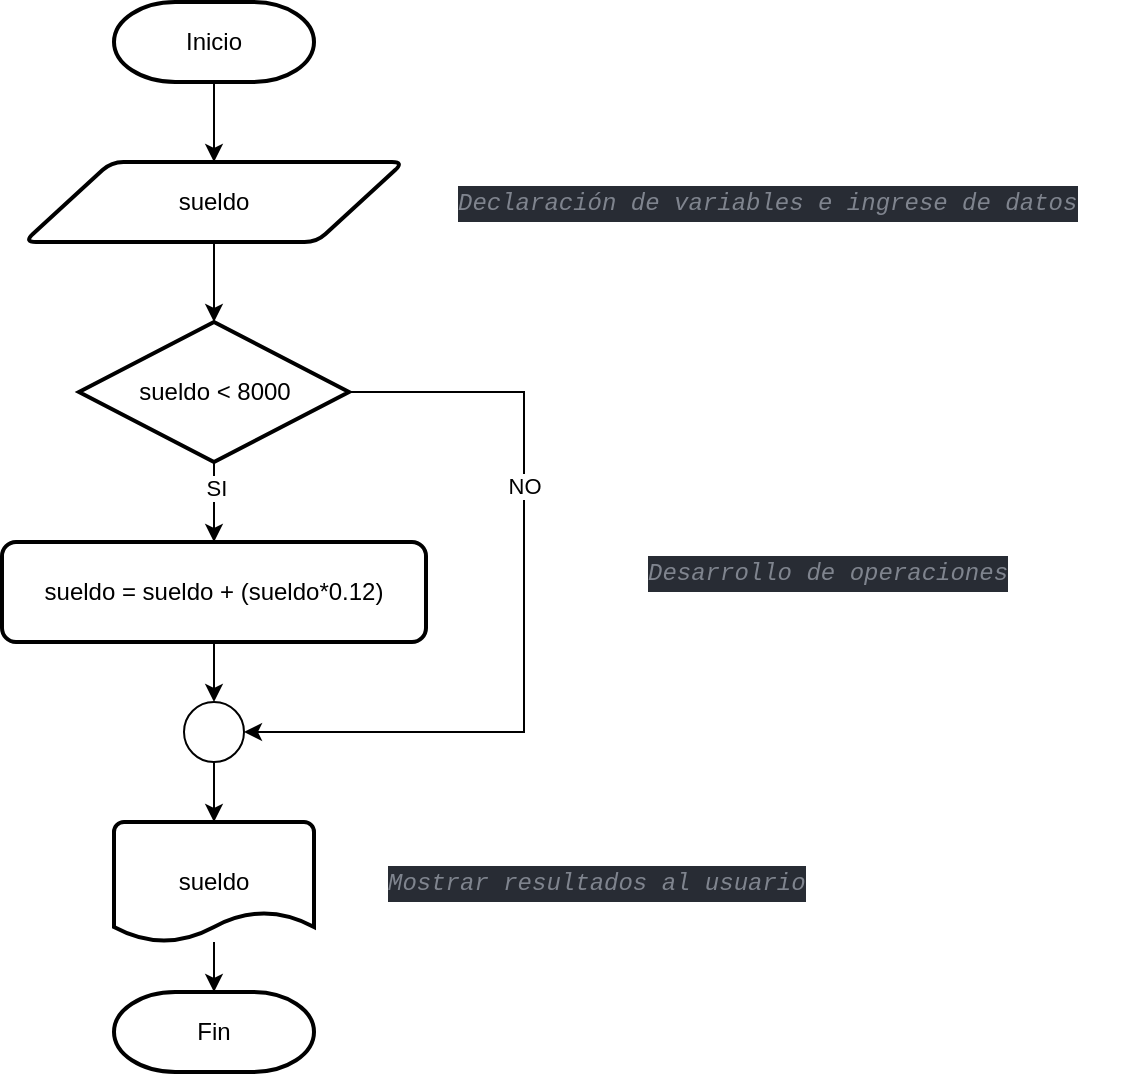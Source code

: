 <mxfile version="20.2.6" type="github">
  <diagram id="YGDp1pWwWp1Xit0VBKz_" name="Page-1">
    <mxGraphModel dx="896" dy="496" grid="1" gridSize="10" guides="1" tooltips="1" connect="1" arrows="1" fold="1" page="1" pageScale="1" pageWidth="827" pageHeight="1169" math="0" shadow="0">
      <root>
        <mxCell id="0" />
        <mxCell id="1" parent="0" />
        <mxCell id="3hFLhpNyAstVCuSb7c-p-1" value="Inicio" style="strokeWidth=2;html=1;shape=mxgraph.flowchart.terminator;whiteSpace=wrap;" vertex="1" parent="1">
          <mxGeometry x="195" y="50" width="100" height="40" as="geometry" />
        </mxCell>
        <mxCell id="3hFLhpNyAstVCuSb7c-p-2" style="edgeStyle=orthogonalEdgeStyle;rounded=0;orthogonalLoop=1;jettySize=auto;html=1;exitX=0.5;exitY=1;exitDx=0;exitDy=0;entryX=0.5;entryY=0;entryDx=0;entryDy=0;entryPerimeter=0;" edge="1" parent="1" source="3hFLhpNyAstVCuSb7c-p-3" target="3hFLhpNyAstVCuSb7c-p-10">
          <mxGeometry relative="1" as="geometry" />
        </mxCell>
        <mxCell id="3hFLhpNyAstVCuSb7c-p-3" value="sueldo" style="shape=parallelogram;html=1;strokeWidth=2;perimeter=parallelogramPerimeter;whiteSpace=wrap;rounded=1;arcSize=12;size=0.23;" vertex="1" parent="1">
          <mxGeometry x="150" y="130" width="190" height="40" as="geometry" />
        </mxCell>
        <mxCell id="3hFLhpNyAstVCuSb7c-p-6" value="Fin" style="strokeWidth=2;html=1;shape=mxgraph.flowchart.terminator;whiteSpace=wrap;" vertex="1" parent="1">
          <mxGeometry x="195" y="545" width="100" height="40" as="geometry" />
        </mxCell>
        <mxCell id="3hFLhpNyAstVCuSb7c-p-7" value="" style="endArrow=classic;html=1;rounded=0;exitX=0.5;exitY=1;exitDx=0;exitDy=0;exitPerimeter=0;entryX=0.5;entryY=0;entryDx=0;entryDy=0;" edge="1" parent="1" source="3hFLhpNyAstVCuSb7c-p-1" target="3hFLhpNyAstVCuSb7c-p-3">
          <mxGeometry width="50" height="50" relative="1" as="geometry">
            <mxPoint x="75" y="250" as="sourcePoint" />
            <mxPoint x="125" y="200" as="targetPoint" />
          </mxGeometry>
        </mxCell>
        <mxCell id="3hFLhpNyAstVCuSb7c-p-8" style="edgeStyle=orthogonalEdgeStyle;rounded=0;orthogonalLoop=1;jettySize=auto;html=1;exitX=0.5;exitY=1;exitDx=0;exitDy=0;exitPerimeter=0;entryX=0.5;entryY=0;entryDx=0;entryDy=0;" edge="1" parent="1" source="3hFLhpNyAstVCuSb7c-p-10" target="3hFLhpNyAstVCuSb7c-p-19">
          <mxGeometry relative="1" as="geometry" />
        </mxCell>
        <mxCell id="3hFLhpNyAstVCuSb7c-p-22" value="SI" style="edgeLabel;html=1;align=center;verticalAlign=middle;resizable=0;points=[];" vertex="1" connectable="0" parent="3hFLhpNyAstVCuSb7c-p-8">
          <mxGeometry x="-0.349" y="1" relative="1" as="geometry">
            <mxPoint as="offset" />
          </mxGeometry>
        </mxCell>
        <mxCell id="3hFLhpNyAstVCuSb7c-p-9" style="edgeStyle=orthogonalEdgeStyle;rounded=0;orthogonalLoop=1;jettySize=auto;html=1;exitX=1;exitY=0.5;exitDx=0;exitDy=0;exitPerimeter=0;entryX=1;entryY=0.5;entryDx=0;entryDy=0;entryPerimeter=0;" edge="1" parent="1" source="3hFLhpNyAstVCuSb7c-p-10" target="3hFLhpNyAstVCuSb7c-p-21">
          <mxGeometry relative="1" as="geometry">
            <mxPoint x="510" y="420" as="targetPoint" />
            <Array as="points">
              <mxPoint x="400" y="245" />
              <mxPoint x="400" y="415" />
            </Array>
          </mxGeometry>
        </mxCell>
        <mxCell id="3hFLhpNyAstVCuSb7c-p-23" value="NO" style="edgeLabel;html=1;align=center;verticalAlign=middle;resizable=0;points=[];" vertex="1" connectable="0" parent="3hFLhpNyAstVCuSb7c-p-9">
          <mxGeometry x="-0.323" relative="1" as="geometry">
            <mxPoint as="offset" />
          </mxGeometry>
        </mxCell>
        <mxCell id="3hFLhpNyAstVCuSb7c-p-10" value="sueldo &amp;lt; 8000" style="strokeWidth=2;html=1;shape=mxgraph.flowchart.decision;whiteSpace=wrap;" vertex="1" parent="1">
          <mxGeometry x="177.5" y="210" width="135" height="70" as="geometry" />
        </mxCell>
        <mxCell id="3hFLhpNyAstVCuSb7c-p-26" style="edgeStyle=orthogonalEdgeStyle;rounded=0;orthogonalLoop=1;jettySize=auto;html=1;entryX=0.5;entryY=0;entryDx=0;entryDy=0;entryPerimeter=0;" edge="1" parent="1" source="3hFLhpNyAstVCuSb7c-p-12" target="3hFLhpNyAstVCuSb7c-p-6">
          <mxGeometry relative="1" as="geometry" />
        </mxCell>
        <mxCell id="3hFLhpNyAstVCuSb7c-p-12" value="sueldo" style="strokeWidth=2;html=1;shape=mxgraph.flowchart.document2;whiteSpace=wrap;size=0.25;" vertex="1" parent="1">
          <mxGeometry x="195" y="460" width="100" height="60" as="geometry" />
        </mxCell>
        <mxCell id="3hFLhpNyAstVCuSb7c-p-13" value="&lt;meta charset=&quot;utf-8&quot;&gt;&lt;div style=&quot;font-style: normal; font-variant-caps: normal; font-weight: normal; letter-spacing: normal; text-align: start; text-indent: 0px; text-transform: none; word-spacing: 0px; -webkit-text-stroke-width: 0px; text-decoration: none; color: rgb(171, 178, 191); background-color: rgb(40, 44, 52); font-family: &amp;quot;Fira Code&amp;quot;, &amp;quot;Menlo for Powerline&amp;quot;, Menlo, Monaco, &amp;quot;Courier New&amp;quot;, monospace; font-size: 12px; line-height: 18px;&quot;&gt;&lt;div&gt;&lt;span style=&quot;color: rgb(127, 132, 142); font-style: italic;&quot;&gt;Declaración de variables e ingrese de datos&lt;/span&gt;&lt;/div&gt;&lt;/div&gt;" style="text;whiteSpace=wrap;html=1;" vertex="1" parent="1">
          <mxGeometry x="365" y="135" width="340" height="30" as="geometry" />
        </mxCell>
        <mxCell id="3hFLhpNyAstVCuSb7c-p-14" value="&lt;div style=&quot;font-style: normal; font-variant-caps: normal; font-weight: normal; letter-spacing: normal; text-align: start; text-indent: 0px; text-transform: none; word-spacing: 0px; -webkit-text-stroke-width: 0px; text-decoration: none; color: rgb(171, 178, 191); background-color: rgb(40, 44, 52); font-family: &amp;quot;Fira Code&amp;quot;, &amp;quot;Menlo for Powerline&amp;quot;, Menlo, Monaco, &amp;quot;Courier New&amp;quot;, monospace; font-size: 12px; line-height: 18px;&quot;&gt;&lt;div&gt;&lt;span style=&quot;color: rgb(127, 132, 142); font-style: italic;&quot;&gt;Mostrar resultados al usuario&lt;/span&gt;&lt;/div&gt;&lt;/div&gt;" style="text;whiteSpace=wrap;html=1;" vertex="1" parent="1">
          <mxGeometry x="330" y="475" width="240" height="30" as="geometry" />
        </mxCell>
        <mxCell id="3hFLhpNyAstVCuSb7c-p-15" value="&lt;div style=&quot;font-style: normal; font-variant-caps: normal; font-weight: normal; letter-spacing: normal; text-align: start; text-indent: 0px; text-transform: none; word-spacing: 0px; -webkit-text-stroke-width: 0px; text-decoration: none; color: rgb(171, 178, 191); background-color: rgb(40, 44, 52); font-family: &amp;quot;Fira Code&amp;quot;, &amp;quot;Menlo for Powerline&amp;quot;, Menlo, Monaco, &amp;quot;Courier New&amp;quot;, monospace; font-size: 12px; line-height: 18px;&quot;&gt;&lt;div&gt;&lt;span style=&quot;color: rgb(127, 132, 142); font-style: italic;&quot;&gt;Desarrollo de operaciones&lt;/span&gt;&lt;/div&gt;&lt;/div&gt;" style="text;whiteSpace=wrap;html=1;" vertex="1" parent="1">
          <mxGeometry x="460" y="320" width="210" height="30" as="geometry" />
        </mxCell>
        <mxCell id="3hFLhpNyAstVCuSb7c-p-20" style="edgeStyle=orthogonalEdgeStyle;rounded=0;orthogonalLoop=1;jettySize=auto;html=1;exitX=0.5;exitY=1;exitDx=0;exitDy=0;entryX=0.5;entryY=0;entryDx=0;entryDy=0;entryPerimeter=0;" edge="1" parent="1" source="3hFLhpNyAstVCuSb7c-p-19" target="3hFLhpNyAstVCuSb7c-p-21">
          <mxGeometry relative="1" as="geometry" />
        </mxCell>
        <mxCell id="3hFLhpNyAstVCuSb7c-p-19" value="sueldo = sueldo + (sueldo*0.12)" style="rounded=1;whiteSpace=wrap;html=1;absoluteArcSize=1;arcSize=14;strokeWidth=2;" vertex="1" parent="1">
          <mxGeometry x="139" y="320" width="212" height="50" as="geometry" />
        </mxCell>
        <mxCell id="3hFLhpNyAstVCuSb7c-p-25" style="edgeStyle=orthogonalEdgeStyle;rounded=0;orthogonalLoop=1;jettySize=auto;html=1;exitX=0.5;exitY=1;exitDx=0;exitDy=0;exitPerimeter=0;entryX=0.5;entryY=0;entryDx=0;entryDy=0;entryPerimeter=0;" edge="1" parent="1" source="3hFLhpNyAstVCuSb7c-p-21" target="3hFLhpNyAstVCuSb7c-p-12">
          <mxGeometry relative="1" as="geometry" />
        </mxCell>
        <mxCell id="3hFLhpNyAstVCuSb7c-p-21" value="" style="verticalLabelPosition=bottom;verticalAlign=top;html=1;shape=mxgraph.flowchart.on-page_reference;" vertex="1" parent="1">
          <mxGeometry x="230" y="400" width="30" height="30" as="geometry" />
        </mxCell>
      </root>
    </mxGraphModel>
  </diagram>
</mxfile>
